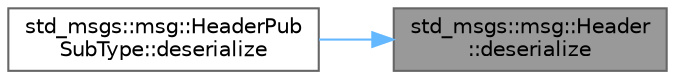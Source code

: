 digraph "std_msgs::msg::Header::deserialize"
{
 // INTERACTIVE_SVG=YES
 // LATEX_PDF_SIZE
  bgcolor="transparent";
  edge [fontname=Helvetica,fontsize=10,labelfontname=Helvetica,labelfontsize=10];
  node [fontname=Helvetica,fontsize=10,shape=box,height=0.2,width=0.4];
  rankdir="RL";
  Node1 [id="Node000001",label="std_msgs::msg::Header\l::deserialize",height=0.2,width=0.4,color="gray40", fillcolor="grey60", style="filled", fontcolor="black",tooltip="This function deserializes an object using CDR serialization."];
  Node1 -> Node2 [id="edge1_Node000001_Node000002",dir="back",color="steelblue1",style="solid",tooltip=" "];
  Node2 [id="Node000002",label="std_msgs::msg::HeaderPub\lSubType::deserialize",height=0.2,width=0.4,color="grey40", fillcolor="white", style="filled",URL="$d2/dde/classstd__msgs_1_1msg_1_1HeaderPubSubType.html#aa29259a0ad7196347ea27c68da454cf1",tooltip=" "];
}

